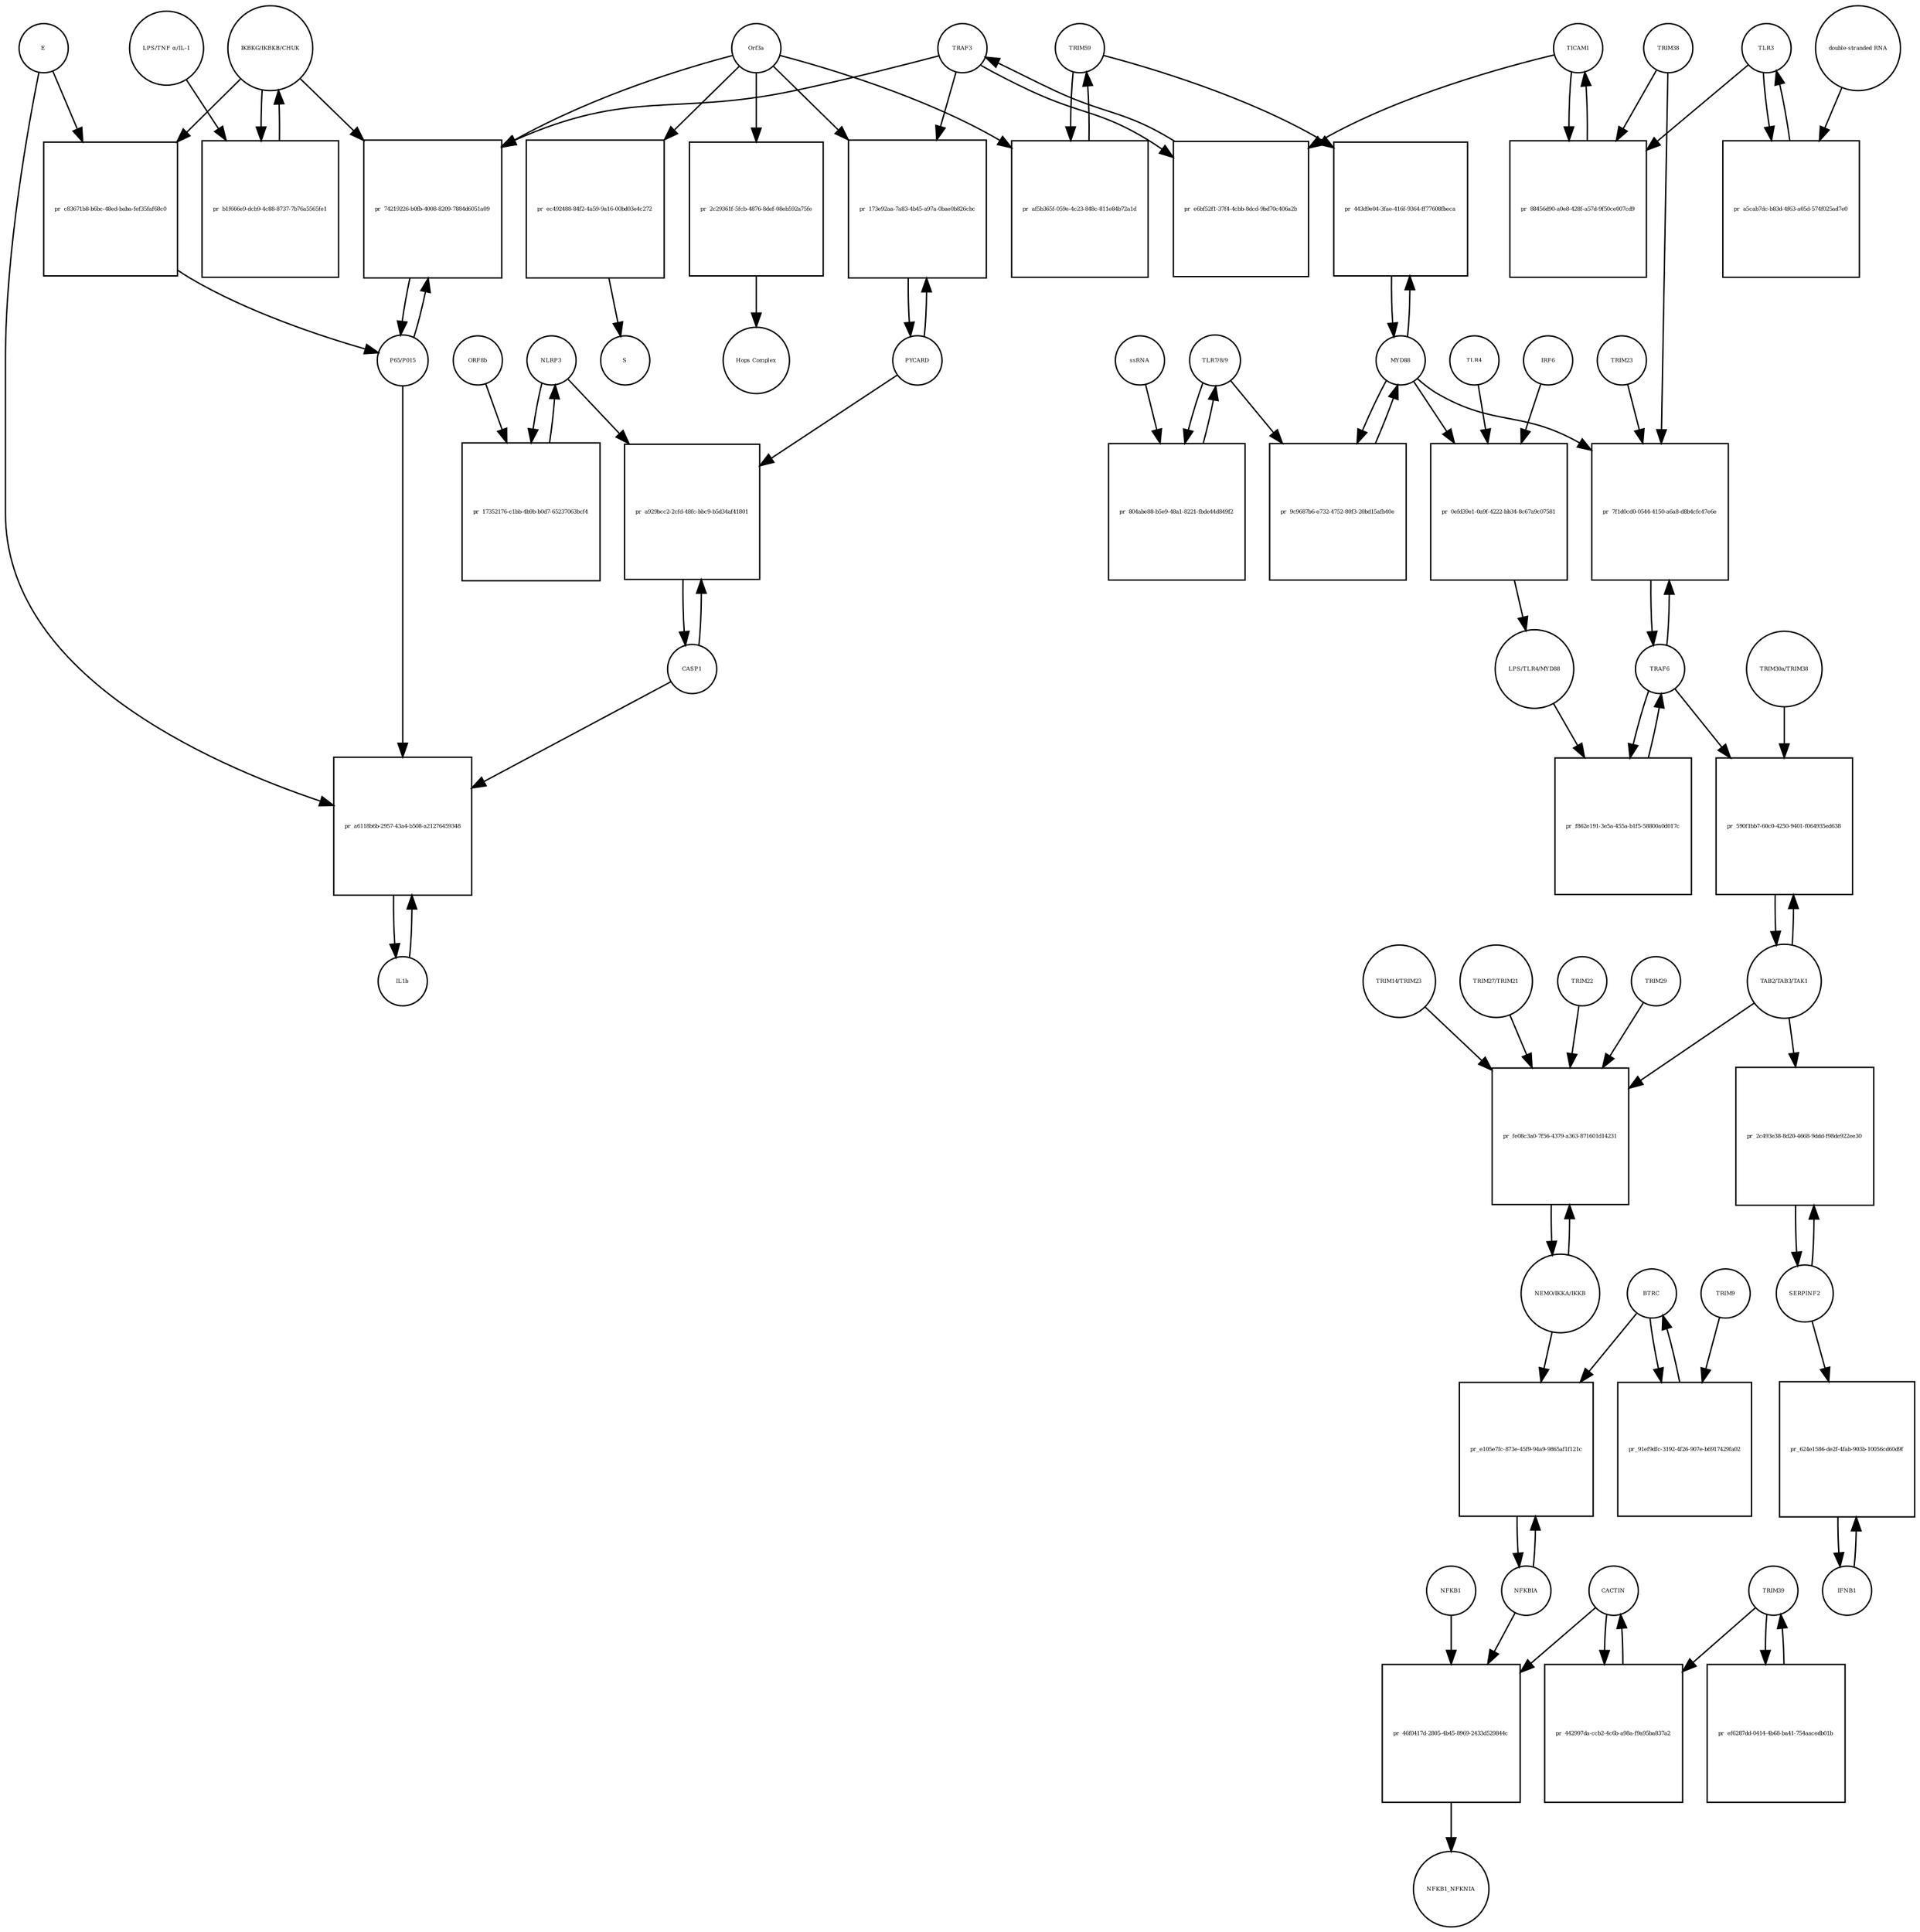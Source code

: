 strict digraph  {
TRIM59 [annotation="urn_miriam_pubmed_22588174|urn_miriam_hgnc_30834", bipartite=0, cls=macromolecule, fontsize=4, label=TRIM59, shape=circle];
"pr_af5b365f-059e-4c23-848c-811e84b72a1d" [annotation="", bipartite=1, cls=process, fontsize=4, label="pr_af5b365f-059e-4c23-848c-811e84b72a1d", shape=square];
Orf3a [annotation=urn_miriam_uniprot_P0DTC3, bipartite=0, cls=macromolecule, fontsize=4, label=Orf3a, shape=circle];
NLRP3 [annotation="", bipartite=0, cls="macromolecule multimer", fontsize=4, label=NLRP3, shape=circle];
"pr_17352176-c1bb-4b9b-b0d7-65237063bcf4" [annotation="", bipartite=1, cls=process, fontsize=4, label="pr_17352176-c1bb-4b9b-b0d7-65237063bcf4", shape=square];
ORF8b [annotation=urn_miriam_ncbiprotein_BCD58760, bipartite=0, cls=macromolecule, fontsize=4, label=ORF8b, shape=circle];
TRAF3 [annotation=urn_miriam_hgnc_12033, bipartite=0, cls=macromolecule, fontsize=4, label=TRAF3, shape=circle];
"pr_e6bf52f1-37f4-4cbb-8dcd-9bd70c406a2b" [annotation="", bipartite=1, cls=process, fontsize=4, label="pr_e6bf52f1-37f4-4cbb-8dcd-9bd70c406a2b", shape=square];
TICAM1 [annotation=urn_miriam_hgnc_18348, bipartite=0, cls=macromolecule, fontsize=4, label=TICAM1, shape=circle];
"IKBKG/IKBKB/CHUK" [annotation="urn_miriam_hgnc_5961|urn_miriam_hgnc_5960|urn_miriam_hgnc_1974", bipartite=0, cls=complex, fontsize=4, label="IKBKG/IKBKB/CHUK", shape=circle];
"pr_b1f666e9-dcb9-4c88-8737-7b76a5565fe1" [annotation="", bipartite=1, cls=process, fontsize=4, label="pr_b1f666e9-dcb9-4c88-8737-7b76a5565fe1", shape=square];
"LPS/TNF α/IL-1" [annotation="urn_miriam_hgnc_6121|urn_miriam_hgnc_11916|urn_miriam_hgnc_5991", bipartite=0, cls=complex, fontsize=4, label="LPS/TNF α/IL-1", shape=circle];
"pr_c83671b8-b6bc-48ed-baba-fef35faf68c0" [annotation="", bipartite=1, cls=process, fontsize=4, label="pr_c83671b8-b6bc-48ed-baba-fef35faf68c0", shape=square];
"P65/P015" [annotation="urn_miriam_hgnc_9955|urn_miriam_hgnc_7794", bipartite=0, cls=complex, fontsize=4, label="P65/P015", shape=circle];
E [annotation=urn_miriam_ncbiprotein_1796318600, bipartite=0, cls=macromolecule, fontsize=4, label=E, shape=circle];
CASP1 [annotation=urn_miriam_hgnc_1499, bipartite=0, cls=macromolecule, fontsize=4, label=CASP1, shape=circle];
"pr_a929bcc2-2cfd-48fc-bbc9-b5d34af41801" [annotation="", bipartite=1, cls=process, fontsize=4, label="pr_a929bcc2-2cfd-48fc-bbc9-b5d34af41801", shape=square];
PYCARD [annotation="", bipartite=0, cls="macromolecule multimer", fontsize=4, label=PYCARD, shape=circle];
TRAF6 [annotation=urn_miriam_hgnc_12036, bipartite=0, cls=macromolecule, fontsize=4, label=TRAF6, shape=circle];
"pr_f862e191-3e5a-455a-b1f5-58800a0d017c" [annotation="", bipartite=1, cls=process, fontsize=4, label="pr_f862e191-3e5a-455a-b1f5-58800a0d017c", shape=square];
"LPS/TLR4/MYD88" [annotation="urn_miriam_hgnc_6121|urn_miriam_hgnc_11850|urn_miriam_hgnc_7562", bipartite=0, cls=complex, fontsize=4, label="LPS/TLR4/MYD88", shape=circle];
"pr_7f1d0cd0-0544-4150-a6a8-d8b4cfc47e6e" [annotation="", bipartite=1, cls=process, fontsize=4, label="pr_7f1d0cd0-0544-4150-a6a8-d8b4cfc47e6e", shape=square];
MYD88 [annotation=urn_miriam_hgnc_7562, bipartite=0, cls=macromolecule, fontsize=4, label=MYD88, shape=circle];
TRIM38 [annotation=urn_miriam_hgnc_10059, bipartite=0, cls=macromolecule, fontsize=4, label=TRIM38, shape=circle];
TRIM23 [annotation=urn_miriam_hgnc_660, bipartite=0, cls=macromolecule, fontsize=4, label=TRIM23, shape=circle];
"TLR7/8/9" [annotation="urn_miriam_hgnc_15633|urn_miriam_hgnc_15632|urn_miriam_hgnc_15631", bipartite=0, cls=complex, fontsize=4, label="TLR7/8/9", shape=circle];
"pr_804abe88-b5e9-48a1-8221-fbde44d849f2" [annotation="", bipartite=1, cls=process, fontsize=4, label="pr_804abe88-b5e9-48a1-8221-fbde44d849f2", shape=square];
ssRNA [annotation="", bipartite=0, cls="nucleic acid feature", fontsize=4, label=ssRNA, shape=circle];
"pr_88456d90-a0e8-428f-a57d-9f50ce007cd9" [annotation="", bipartite=1, cls=process, fontsize=4, label="pr_88456d90-a0e8-428f-a57d-9f50ce007cd9", shape=square];
TLR3 [annotation=urn_miriam_hgnc_11849, bipartite=0, cls=macromolecule, fontsize=4, label=TLR3, shape=circle];
"pr_9c9687b6-e732-4752-80f3-20bd15afb40e" [annotation="", bipartite=1, cls=process, fontsize=4, label="pr_9c9687b6-e732-4752-80f3-20bd15afb40e", shape=square];
"pr_443d9e04-3fae-416f-9364-ff77608fbeca" [annotation="", bipartite=1, cls=process, fontsize=4, label="pr_443d9e04-3fae-416f-9364-ff77608fbeca", shape=square];
"TAB2/TAB3/TAK1" [annotation="urn_miriam_hgnc_17075|urn_miriam_hgnc_30681|urn_miriam_hgnc_6859", bipartite=0, cls=complex, fontsize=4, label="TAB2/TAB3/TAK1", shape=circle];
"pr_590f1bb7-60c0-4250-9401-f064935ed638" [annotation="", bipartite=1, cls=process, fontsize=4, label="pr_590f1bb7-60c0-4250-9401-f064935ed638", shape=square];
"TRIM30a/TRIM38" [annotation="urn_miriam_hgnc_10059|urn_miriam_uniprot_P15533", bipartite=0, cls=complex, fontsize=4, label="TRIM30a/TRIM38", shape=circle];
"NEMO/IKKA/IKKB" [annotation="urn_miriam_hgnc_5961|urn_miriam_hgnc_5960|urn_miriam_hgnc_1974", bipartite=0, cls=complex, fontsize=4, label="NEMO/IKKA/IKKB", shape=circle];
"pr_fe08c3a0-7f56-4379-a363-871601d14231" [annotation="", bipartite=1, cls=process, fontsize=4, label="pr_fe08c3a0-7f56-4379-a363-871601d14231", shape=square];
TRIM22 [annotation=urn_miriam_hgnc_16379, bipartite=0, cls=macromolecule, fontsize=4, label=TRIM22, shape=circle];
TRIM29 [annotation=urn_miriam_hgnc_17274, bipartite=0, cls=macromolecule, fontsize=4, label=TRIM29, shape=circle];
"TRIM14/TRIM23" [annotation="urn_miriam_hgnc_16283|urn_miriam_hgnc_660", bipartite=0, cls=complex, fontsize=4, label="TRIM14/TRIM23", shape=circle];
"TRIM27/TRIM21" [annotation="urn_miriam_hgnc_9975|urn_miriam_hgnc_11312", bipartite=0, cls=complex, fontsize=4, label="TRIM27/TRIM21", shape=circle];
NFKBIA [annotation=urn_miriam_hgnc_7797, bipartite=0, cls=macromolecule, fontsize=4, label=NFKBIA, shape=circle];
"pr_e105e7fc-873e-45f9-94a9-9865af1f121c" [annotation="", bipartite=1, cls=process, fontsize=4, label="pr_e105e7fc-873e-45f9-94a9-9865af1f121c", shape=square];
BTRC [annotation=urn_miriam_hgnc_1144, bipartite=0, cls=macromolecule, fontsize=4, label=BTRC, shape=circle];
"pr_74219226-b0fb-4008-8209-7884d6051a09" [annotation="", bipartite=1, cls=process, fontsize=4, label="pr_74219226-b0fb-4008-8209-7884d6051a09", shape=square];
"pr_91ef9dfc-3192-4f26-907e-b6917429fa02" [annotation="", bipartite=1, cls=process, fontsize=4, label="pr_91ef9dfc-3192-4f26-907e-b6917429fa02", shape=square];
TRIM9 [annotation=urn_miriam_hgnc_16288, bipartite=0, cls=macromolecule, fontsize=4, label=TRIM9, shape=circle];
TRIM39 [annotation=urn_miriam_hgnc_10065, bipartite=0, cls=macromolecule, fontsize=4, label=TRIM39, shape=circle];
"pr_ef6287dd-0414-4b68-ba41-754aacedb01b" [annotation="", bipartite=1, cls=process, fontsize=4, label="pr_ef6287dd-0414-4b68-ba41-754aacedb01b", shape=square];
CACTIN [annotation=urn_miriam_hgnc_29938, bipartite=0, cls=macromolecule, fontsize=4, label=CACTIN, shape=circle];
"pr_442997da-ccb2-4c6b-a98a-f9a95ba837a2" [annotation="", bipartite=1, cls=process, fontsize=4, label="pr_442997da-ccb2-4c6b-a98a-f9a95ba837a2", shape=square];
NFKB1 [annotation=urn_miriam_hgnc_7794, bipartite=0, cls=macromolecule, fontsize=4, label=NFKB1, shape=circle];
"pr_46f0417d-2805-4b45-8969-2433d529844c" [annotation="", bipartite=1, cls=process, fontsize=4, label="pr_46f0417d-2805-4b45-8969-2433d529844c", shape=square];
NFKB1_NFKNIA [annotation="", bipartite=0, cls=complex, fontsize=4, label=NFKB1_NFKNIA, shape=circle];
SERPINF2 [annotation=urn_miriam_hgnc_9075, bipartite=0, cls=macromolecule, fontsize=4, label=SERPINF2, shape=circle];
"pr_2c493e38-8d20-4668-9ddd-f98de922ee30" [annotation="", bipartite=1, cls=process, fontsize=4, label="pr_2c493e38-8d20-4668-9ddd-f98de922ee30", shape=square];
IFNB1 [annotation=urn_miriam_hgnc_5434, bipartite=0, cls=macromolecule, fontsize=4, label=IFNB1, shape=circle];
"pr_624e1586-de2f-4fab-903b-10056cd60d9f" [annotation="", bipartite=1, cls=process, fontsize=4, label="pr_624e1586-de2f-4fab-903b-10056cd60d9f", shape=square];
"pr_a5cab7dc-b83d-4f63-a05d-574f025ad7e0" [annotation="", bipartite=1, cls=process, fontsize=4, label="pr_a5cab7dc-b83d-4f63-a05d-574f025ad7e0", shape=square];
"double-stranded RNA" [annotation="", bipartite=0, cls="nucleic acid feature", fontsize=4, label="double-stranded RNA", shape=circle];
"pr_ec492488-84f2-4a59-9a16-00bd03e4c272" [annotation="", bipartite=1, cls=process, fontsize=4, label="pr_ec492488-84f2-4a59-9a16-00bd03e4c272", shape=square];
S [annotation=urn_miriam_uniprot_P0DTC2, bipartite=0, cls=macromolecule, fontsize=4, label=S, shape=circle];
IL1b [annotation=urn_miriam_hgnc_5992, bipartite=0, cls=macromolecule, fontsize=4, label=IL1b, shape=circle];
"pr_a6118b6b-2957-43a4-b508-a21276459348" [annotation="", bipartite=1, cls=process, fontsize=4, label="pr_a6118b6b-2957-43a4-b508-a21276459348", shape=square];
"pr_173e92aa-7a83-4b45-a97a-0bae0b826cbc" [annotation="", bipartite=1, cls=process, fontsize=4, label="pr_173e92aa-7a83-4b45-a97a-0bae0b826cbc", shape=square];
"pr_2c29361f-5fcb-4876-8def-08eb592a75fe" [annotation="", bipartite=1, cls=process, fontsize=4, label="pr_2c29361f-5fcb-4876-8def-08eb592a75fe", shape=square];
"Hops Complex" [annotation="urn_miriam_uniprot_J9TC74|urn_miriam_hgnc_14583|urn_miriam_hgnc_20593|urn_miriam_hgnc_24048|urn_miriam_hgnc_5013|urn_miriam_hgnc_20266", bipartite=0, cls=complex, fontsize=4, label="Hops Complex", shape=circle];
TLR4 [annotation="", bipartite=0, cls=macromolecule, fontsize=4, label=TLR4, shape=circle];
"pr_0efd39e1-0a9f-4222-bb34-8c67a9c07581" [annotation="", bipartite=1, cls=process, fontsize=4, label="pr_0efd39e1-0a9f-4222-bb34-8c67a9c07581", shape=square];
IRF6 [annotation="", bipartite=0, cls=macromolecule, fontsize=4, label=IRF6, shape=circle];
TRIM59 -> "pr_af5b365f-059e-4c23-848c-811e84b72a1d"  [annotation="", interaction_type=consumption];
TRIM59 -> "pr_443d9e04-3fae-416f-9364-ff77608fbeca"  [annotation=urn_miriam_pubmed_22588174, interaction_type=inhibition];
"pr_af5b365f-059e-4c23-848c-811e84b72a1d" -> TRIM59  [annotation="", interaction_type=production];
Orf3a -> "pr_af5b365f-059e-4c23-848c-811e84b72a1d"  [annotation=urn_miriam_pubmed_28829373, interaction_type="necessary stimulation"];
Orf3a -> "pr_74219226-b0fb-4008-8209-7884d6051a09"  [annotation="urn_miriam_pubmed_31034780|urn_miriam_pubmed_32172672", interaction_type="necessary stimulation"];
Orf3a -> "pr_ec492488-84f2-4a59-9a16-00bd03e4c272"  [annotation=urn_miriam_pubmed_32172672, interaction_type="necessary stimulation"];
Orf3a -> "pr_173e92aa-7a83-4b45-a97a-0bae0b826cbc"  [annotation=urn_miriam_pubmed_32172672, interaction_type="necessary stimulation"];
Orf3a -> "pr_2c29361f-5fcb-4876-8def-08eb592a75fe"  [annotation="urn_miriam_pubmed_15316659|urn_miriam_pubmed_17715238|urn_miriam_pubmed_25375324|urn_miriam_pubmed_19590927", interaction_type="necessary stimulation"];
NLRP3 -> "pr_17352176-c1bb-4b9b-b0d7-65237063bcf4"  [annotation="", interaction_type=consumption];
NLRP3 -> "pr_a929bcc2-2cfd-48fc-bbc9-b5d34af41801"  [annotation="", interaction_type=consumption];
"pr_17352176-c1bb-4b9b-b0d7-65237063bcf4" -> NLRP3  [annotation="", interaction_type=production];
ORF8b -> "pr_17352176-c1bb-4b9b-b0d7-65237063bcf4"  [annotation=urn_miriam_pubmed_31231549, interaction_type="necessary stimulation"];
TRAF3 -> "pr_e6bf52f1-37f4-4cbb-8dcd-9bd70c406a2b"  [annotation="", interaction_type=consumption];
TRAF3 -> "pr_74219226-b0fb-4008-8209-7884d6051a09"  [annotation="urn_miriam_pubmed_31034780|urn_miriam_pubmed_32172672", interaction_type=catalysis];
TRAF3 -> "pr_173e92aa-7a83-4b45-a97a-0bae0b826cbc"  [annotation=urn_miriam_pubmed_32172672, interaction_type=catalysis];
"pr_e6bf52f1-37f4-4cbb-8dcd-9bd70c406a2b" -> TRAF3  [annotation="", interaction_type=production];
TICAM1 -> "pr_e6bf52f1-37f4-4cbb-8dcd-9bd70c406a2b"  [annotation=urn_miriam_pubmed_28829373, interaction_type="necessary stimulation"];
TICAM1 -> "pr_88456d90-a0e8-428f-a57d-9f50ce007cd9"  [annotation="", interaction_type=consumption];
"IKBKG/IKBKB/CHUK" -> "pr_b1f666e9-dcb9-4c88-8737-7b76a5565fe1"  [annotation="", interaction_type=consumption];
"IKBKG/IKBKB/CHUK" -> "pr_c83671b8-b6bc-48ed-baba-fef35faf68c0"  [annotation="", interaction_type=consumption];
"IKBKG/IKBKB/CHUK" -> "pr_74219226-b0fb-4008-8209-7884d6051a09"  [annotation="urn_miriam_pubmed_31034780|urn_miriam_pubmed_32172672", interaction_type=catalysis];
"pr_b1f666e9-dcb9-4c88-8737-7b76a5565fe1" -> "IKBKG/IKBKB/CHUK"  [annotation="", interaction_type=production];
"LPS/TNF α/IL-1" -> "pr_b1f666e9-dcb9-4c88-8737-7b76a5565fe1"  [annotation="urn_miriam_pubmed_32172672|urn_miriam_taxonomy_2697049", interaction_type=catalysis];
"pr_c83671b8-b6bc-48ed-baba-fef35faf68c0" -> "P65/P015"  [annotation="", interaction_type=production];
"P65/P015" -> "pr_74219226-b0fb-4008-8209-7884d6051a09"  [annotation="", interaction_type=consumption];
"P65/P015" -> "pr_a6118b6b-2957-43a4-b508-a21276459348"  [annotation=urn_miriam_pubmed_31034780, interaction_type=stimulation];
E -> "pr_c83671b8-b6bc-48ed-baba-fef35faf68c0"  [annotation="urn_miriam_pubmed_32172672|urn_miriam_taxonomy_2697049", interaction_type="necessary stimulation"];
E -> "pr_a6118b6b-2957-43a4-b508-a21276459348"  [annotation=urn_miriam_pubmed_31034780, interaction_type=catalysis];
CASP1 -> "pr_a929bcc2-2cfd-48fc-bbc9-b5d34af41801"  [annotation="", interaction_type=consumption];
CASP1 -> "pr_a6118b6b-2957-43a4-b508-a21276459348"  [annotation=urn_miriam_pubmed_31034780, interaction_type=catalysis];
"pr_a929bcc2-2cfd-48fc-bbc9-b5d34af41801" -> CASP1  [annotation="", interaction_type=production];
PYCARD -> "pr_a929bcc2-2cfd-48fc-bbc9-b5d34af41801"  [annotation="", interaction_type=consumption];
PYCARD -> "pr_173e92aa-7a83-4b45-a97a-0bae0b826cbc"  [annotation="", interaction_type=consumption];
TRAF6 -> "pr_f862e191-3e5a-455a-b1f5-58800a0d017c"  [annotation="", interaction_type=consumption];
TRAF6 -> "pr_7f1d0cd0-0544-4150-a6a8-d8b4cfc47e6e"  [annotation="", interaction_type=consumption];
TRAF6 -> "pr_590f1bb7-60c0-4250-9401-f064935ed638"  [annotation="urn_miriam_pubmed_23758787|urn_miriam_pubmed_25172371|urn_miriam_pubmed_18345001", interaction_type="necessary stimulation"];
"pr_f862e191-3e5a-455a-b1f5-58800a0d017c" -> TRAF6  [annotation="", interaction_type=production];
"LPS/TLR4/MYD88" -> "pr_f862e191-3e5a-455a-b1f5-58800a0d017c"  [annotation=urn_miriam_pubmed_23758787, interaction_type=catalysis];
"pr_7f1d0cd0-0544-4150-a6a8-d8b4cfc47e6e" -> TRAF6  [annotation="", interaction_type=production];
MYD88 -> "pr_7f1d0cd0-0544-4150-a6a8-d8b4cfc47e6e"  [annotation="urn_miriam_pubmed_15361868|urn_miriam_pubmed_22539786|urn_miriam_pubmed_20724660", interaction_type="necessary stimulation"];
MYD88 -> "pr_9c9687b6-e732-4752-80f3-20bd15afb40e"  [annotation="", interaction_type=consumption];
MYD88 -> "pr_443d9e04-3fae-416f-9364-ff77608fbeca"  [annotation="", interaction_type=consumption];
MYD88 -> "pr_0efd39e1-0a9f-4222-bb34-8c67a9c07581"  [annotation="", interaction_type=consumption];
TRIM38 -> "pr_7f1d0cd0-0544-4150-a6a8-d8b4cfc47e6e"  [annotation="urn_miriam_pubmed_15361868|urn_miriam_pubmed_22539786|urn_miriam_pubmed_20724660", interaction_type=inhibition];
TRIM38 -> "pr_88456d90-a0e8-428f-a57d-9f50ce007cd9"  [annotation="urn_miriam_pubmed_23758787|urn_miriam_pubmed_22539786", interaction_type=inhibition];
TRIM23 -> "pr_7f1d0cd0-0544-4150-a6a8-d8b4cfc47e6e"  [annotation="urn_miriam_pubmed_15361868|urn_miriam_pubmed_22539786|urn_miriam_pubmed_20724660", interaction_type="necessary stimulation"];
"TLR7/8/9" -> "pr_804abe88-b5e9-48a1-8221-fbde44d849f2"  [annotation="", interaction_type=consumption];
"TLR7/8/9" -> "pr_9c9687b6-e732-4752-80f3-20bd15afb40e"  [annotation=urn_miriam_pubmed_15361868, interaction_type="necessary stimulation"];
"pr_804abe88-b5e9-48a1-8221-fbde44d849f2" -> "TLR7/8/9"  [annotation="", interaction_type=production];
ssRNA -> "pr_804abe88-b5e9-48a1-8221-fbde44d849f2"  [annotation=urn_miriam_pubmed_21782231, interaction_type="necessary stimulation"];
"pr_88456d90-a0e8-428f-a57d-9f50ce007cd9" -> TICAM1  [annotation="", interaction_type=production];
TLR3 -> "pr_88456d90-a0e8-428f-a57d-9f50ce007cd9"  [annotation="urn_miriam_pubmed_23758787|urn_miriam_pubmed_22539786", interaction_type="necessary stimulation"];
TLR3 -> "pr_a5cab7dc-b83d-4f63-a05d-574f025ad7e0"  [annotation="", interaction_type=consumption];
"pr_9c9687b6-e732-4752-80f3-20bd15afb40e" -> MYD88  [annotation="", interaction_type=production];
"pr_443d9e04-3fae-416f-9364-ff77608fbeca" -> MYD88  [annotation="", interaction_type=production];
"TAB2/TAB3/TAK1" -> "pr_590f1bb7-60c0-4250-9401-f064935ed638"  [annotation="", interaction_type=consumption];
"TAB2/TAB3/TAK1" -> "pr_fe08c3a0-7f56-4379-a363-871601d14231"  [annotation="urn_miriam_pubmed_23758787|urn_miriam_pubmed_23408607|urn_miriam_pubmed_26358190|urn_miriam_pubmed_27695001|urn_miriam_pubmed_24379373|urn_miriam_pubmed_20724660", interaction_type="necessary stimulation"];
"TAB2/TAB3/TAK1" -> "pr_2c493e38-8d20-4668-9ddd-f98de922ee30"  [annotation=urn_miriam_pubmed_17706453, interaction_type="necessary stimulation"];
"pr_590f1bb7-60c0-4250-9401-f064935ed638" -> "TAB2/TAB3/TAK1"  [annotation="", interaction_type=production];
"TRIM30a/TRIM38" -> "pr_590f1bb7-60c0-4250-9401-f064935ed638"  [annotation="urn_miriam_pubmed_23758787|urn_miriam_pubmed_25172371|urn_miriam_pubmed_18345001", interaction_type=inhibition];
"NEMO/IKKA/IKKB" -> "pr_fe08c3a0-7f56-4379-a363-871601d14231"  [annotation="", interaction_type=consumption];
"NEMO/IKKA/IKKB" -> "pr_e105e7fc-873e-45f9-94a9-9865af1f121c"  [annotation=urn_miriam_pubmed_21135871, interaction_type=catalysis];
"pr_fe08c3a0-7f56-4379-a363-871601d14231" -> "NEMO/IKKA/IKKB"  [annotation="", interaction_type=production];
TRIM22 -> "pr_fe08c3a0-7f56-4379-a363-871601d14231"  [annotation="urn_miriam_pubmed_23758787|urn_miriam_pubmed_23408607|urn_miriam_pubmed_26358190|urn_miriam_pubmed_27695001|urn_miriam_pubmed_24379373|urn_miriam_pubmed_20724660", interaction_type=inhibition];
TRIM29 -> "pr_fe08c3a0-7f56-4379-a363-871601d14231"  [annotation="urn_miriam_pubmed_23758787|urn_miriam_pubmed_23408607|urn_miriam_pubmed_26358190|urn_miriam_pubmed_27695001|urn_miriam_pubmed_24379373|urn_miriam_pubmed_20724660", interaction_type=inhibition];
"TRIM14/TRIM23" -> "pr_fe08c3a0-7f56-4379-a363-871601d14231"  [annotation="urn_miriam_pubmed_23758787|urn_miriam_pubmed_23408607|urn_miriam_pubmed_26358190|urn_miriam_pubmed_27695001|urn_miriam_pubmed_24379373|urn_miriam_pubmed_20724660", interaction_type="necessary stimulation"];
"TRIM27/TRIM21" -> "pr_fe08c3a0-7f56-4379-a363-871601d14231"  [annotation="urn_miriam_pubmed_23758787|urn_miriam_pubmed_23408607|urn_miriam_pubmed_26358190|urn_miriam_pubmed_27695001|urn_miriam_pubmed_24379373|urn_miriam_pubmed_20724660", interaction_type=inhibition];
NFKBIA -> "pr_e105e7fc-873e-45f9-94a9-9865af1f121c"  [annotation="", interaction_type=consumption];
NFKBIA -> "pr_46f0417d-2805-4b45-8969-2433d529844c"  [annotation="", interaction_type=consumption];
"pr_e105e7fc-873e-45f9-94a9-9865af1f121c" -> NFKBIA  [annotation="", interaction_type=production];
BTRC -> "pr_e105e7fc-873e-45f9-94a9-9865af1f121c"  [annotation=urn_miriam_pubmed_21135871, interaction_type=catalysis];
BTRC -> "pr_91ef9dfc-3192-4f26-907e-b6917429fa02"  [annotation="", interaction_type=consumption];
"pr_74219226-b0fb-4008-8209-7884d6051a09" -> "P65/P015"  [annotation="", interaction_type=production];
"pr_91ef9dfc-3192-4f26-907e-b6917429fa02" -> BTRC  [annotation="", interaction_type=production];
TRIM9 -> "pr_91ef9dfc-3192-4f26-907e-b6917429fa02"  [annotation=urn_miriam_pubmed_21135871, interaction_type=inhibition];
TRIM39 -> "pr_ef6287dd-0414-4b68-ba41-754aacedb01b"  [annotation="", interaction_type=consumption];
TRIM39 -> "pr_442997da-ccb2-4c6b-a98a-f9a95ba837a2"  [annotation=urn_miriam_pubmed_26999213, interaction_type="necessary stimulation"];
"pr_ef6287dd-0414-4b68-ba41-754aacedb01b" -> TRIM39  [annotation="", interaction_type=production];
CACTIN -> "pr_442997da-ccb2-4c6b-a98a-f9a95ba837a2"  [annotation="", interaction_type=consumption];
CACTIN -> "pr_46f0417d-2805-4b45-8969-2433d529844c"  [annotation=urn_miriam_pubmed_26999213, interaction_type=inhibition];
"pr_442997da-ccb2-4c6b-a98a-f9a95ba837a2" -> CACTIN  [annotation="", interaction_type=production];
NFKB1 -> "pr_46f0417d-2805-4b45-8969-2433d529844c"  [annotation="", interaction_type=consumption];
"pr_46f0417d-2805-4b45-8969-2433d529844c" -> NFKB1_NFKNIA  [annotation="", interaction_type=production];
SERPINF2 -> "pr_2c493e38-8d20-4668-9ddd-f98de922ee30"  [annotation="", interaction_type=consumption];
SERPINF2 -> "pr_624e1586-de2f-4fab-903b-10056cd60d9f"  [annotation=urn_miriam_pubmed_17706453, interaction_type=stimulation];
"pr_2c493e38-8d20-4668-9ddd-f98de922ee30" -> SERPINF2  [annotation="", interaction_type=production];
IFNB1 -> "pr_624e1586-de2f-4fab-903b-10056cd60d9f"  [annotation="", interaction_type=consumption];
"pr_624e1586-de2f-4fab-903b-10056cd60d9f" -> IFNB1  [annotation="", interaction_type=production];
"pr_a5cab7dc-b83d-4f63-a05d-574f025ad7e0" -> TLR3  [annotation="", interaction_type=production];
"double-stranded RNA" -> "pr_a5cab7dc-b83d-4f63-a05d-574f025ad7e0"  [annotation=urn_miriam_pubmed_23758787, interaction_type="necessary stimulation"];
"pr_ec492488-84f2-4a59-9a16-00bd03e4c272" -> S  [annotation="", interaction_type=production];
IL1b -> "pr_a6118b6b-2957-43a4-b508-a21276459348"  [annotation="", interaction_type=consumption];
"pr_a6118b6b-2957-43a4-b508-a21276459348" -> IL1b  [annotation="", interaction_type=production];
"pr_173e92aa-7a83-4b45-a97a-0bae0b826cbc" -> PYCARD  [annotation="", interaction_type=production];
"pr_2c29361f-5fcb-4876-8def-08eb592a75fe" -> "Hops Complex"  [annotation="", interaction_type=production];
TLR4 -> "pr_0efd39e1-0a9f-4222-bb34-8c67a9c07581"  [annotation="", interaction_type=consumption];
"pr_0efd39e1-0a9f-4222-bb34-8c67a9c07581" -> "LPS/TLR4/MYD88"  [annotation="", interaction_type=production];
IRF6 -> "pr_0efd39e1-0a9f-4222-bb34-8c67a9c07581"  [annotation="", interaction_type=consumption];
}
